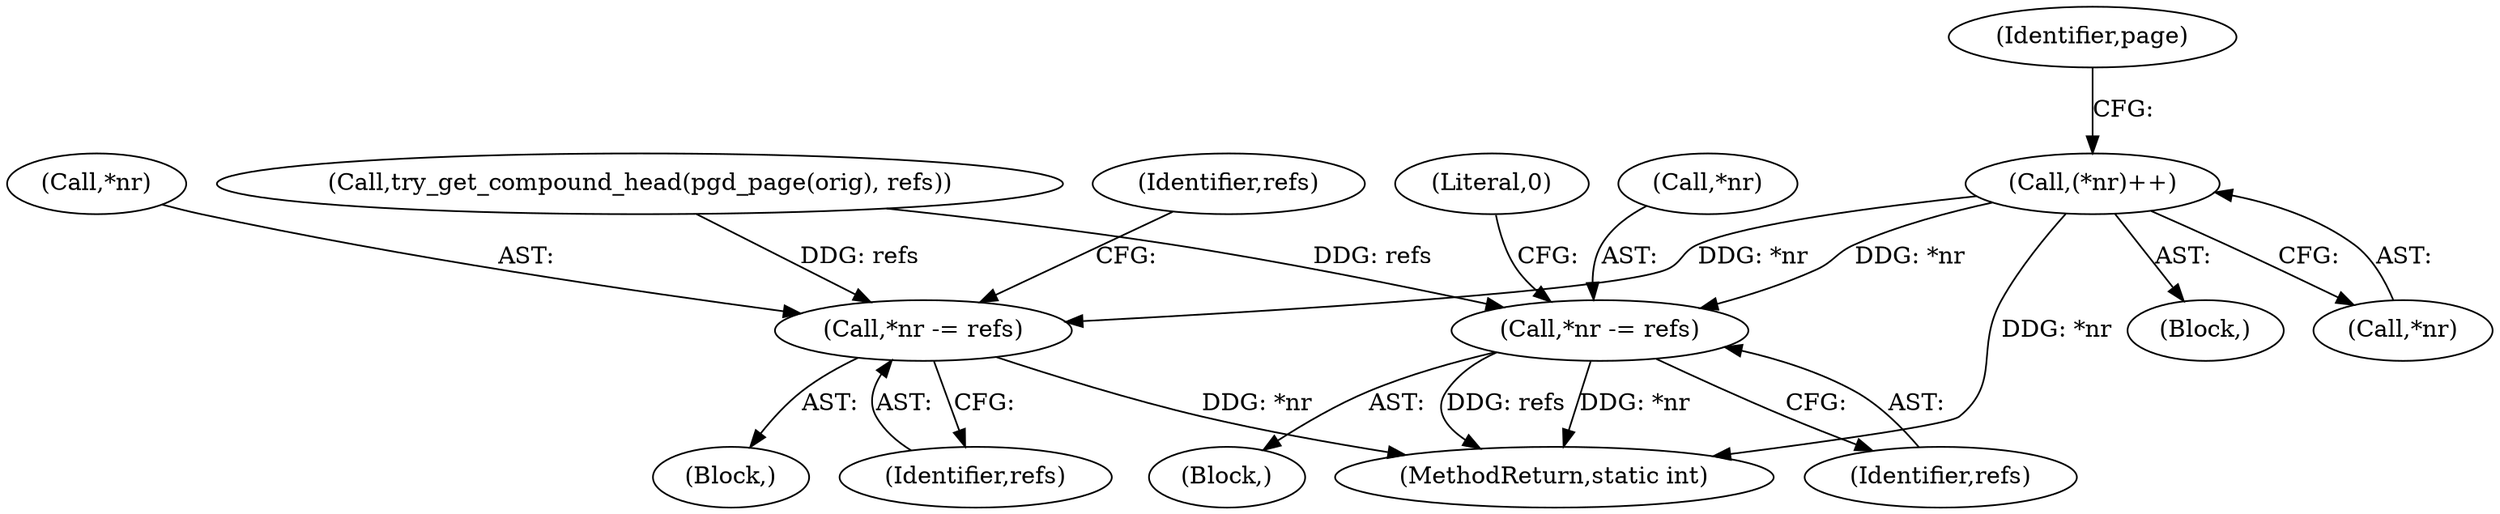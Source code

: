 digraph "0_linux_6b3a707736301c2128ca85ce85fb13f60b5e350a_7@pointer" {
"1000143" [label="(Call,(*nr)++)"];
"1000167" [label="(Call,*nr -= refs)"];
"1000182" [label="(Call,*nr -= refs)"];
"1000166" [label="(Block,)"];
"1000197" [label="(MethodReturn,static int)"];
"1000172" [label="(Literal,0)"];
"1000159" [label="(Call,try_get_compound_head(pgd_page(orig), refs))"];
"1000167" [label="(Call,*nr -= refs)"];
"1000170" [label="(Identifier,refs)"];
"1000181" [label="(Block,)"];
"1000136" [label="(Block,)"];
"1000144" [label="(Call,*nr)"];
"1000185" [label="(Identifier,refs)"];
"1000183" [label="(Call,*nr)"];
"1000188" [label="(Identifier,refs)"];
"1000147" [label="(Identifier,page)"];
"1000168" [label="(Call,*nr)"];
"1000143" [label="(Call,(*nr)++)"];
"1000182" [label="(Call,*nr -= refs)"];
"1000143" -> "1000136"  [label="AST: "];
"1000143" -> "1000144"  [label="CFG: "];
"1000144" -> "1000143"  [label="AST: "];
"1000147" -> "1000143"  [label="CFG: "];
"1000143" -> "1000197"  [label="DDG: *nr"];
"1000143" -> "1000167"  [label="DDG: *nr"];
"1000143" -> "1000182"  [label="DDG: *nr"];
"1000167" -> "1000166"  [label="AST: "];
"1000167" -> "1000170"  [label="CFG: "];
"1000168" -> "1000167"  [label="AST: "];
"1000170" -> "1000167"  [label="AST: "];
"1000172" -> "1000167"  [label="CFG: "];
"1000167" -> "1000197"  [label="DDG: *nr"];
"1000167" -> "1000197"  [label="DDG: refs"];
"1000159" -> "1000167"  [label="DDG: refs"];
"1000182" -> "1000181"  [label="AST: "];
"1000182" -> "1000185"  [label="CFG: "];
"1000183" -> "1000182"  [label="AST: "];
"1000185" -> "1000182"  [label="AST: "];
"1000188" -> "1000182"  [label="CFG: "];
"1000182" -> "1000197"  [label="DDG: *nr"];
"1000159" -> "1000182"  [label="DDG: refs"];
}
